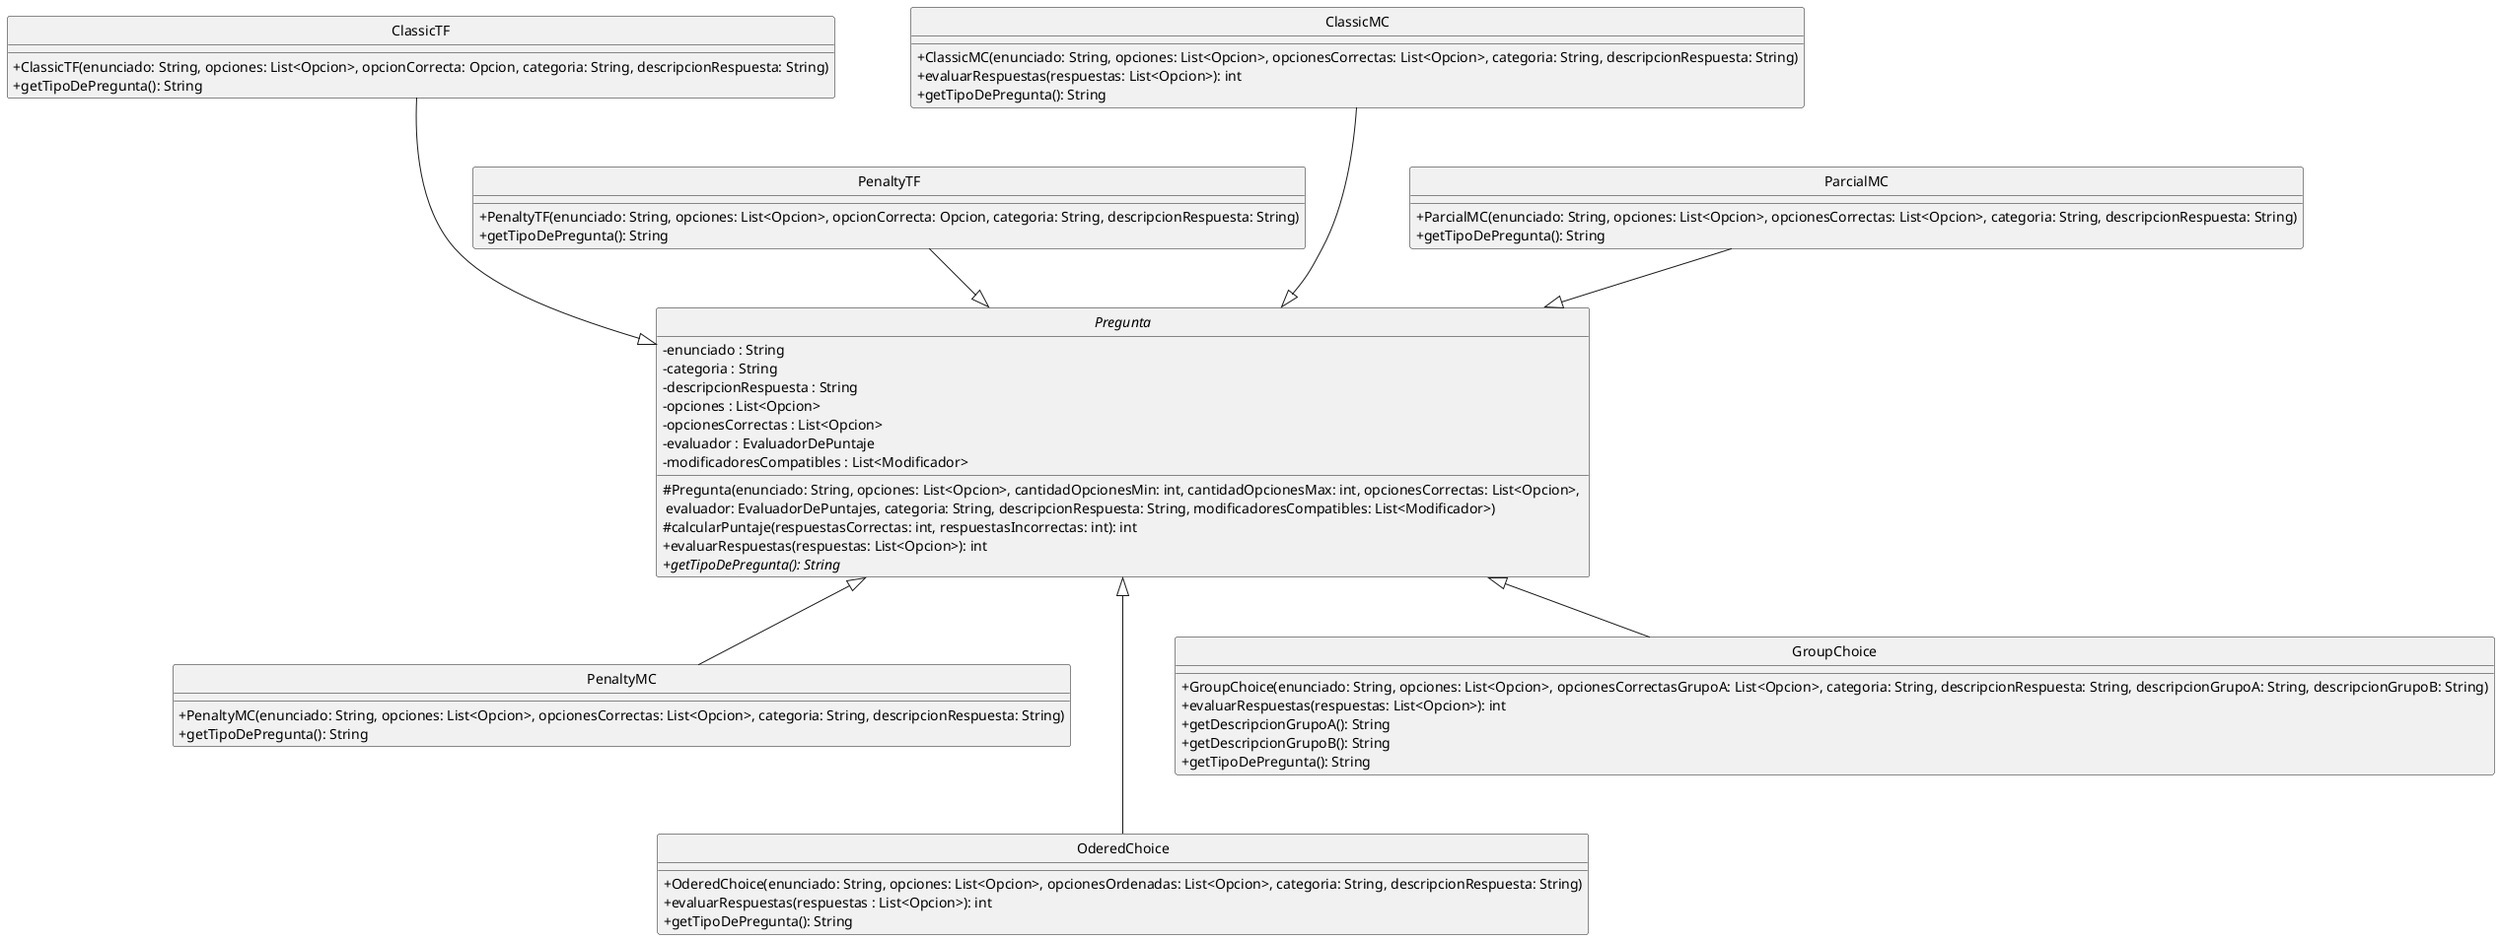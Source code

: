 @startuml

hide circle
skinparam classAttributeIconSize 0
skinparam monochrome true

abstract Pregunta {
    - enunciado : String
    - categoria : String
    - descripcionRespuesta : String
    - opciones : List<Opcion>
    - opcionesCorrectas : List<Opcion>
    - evaluador : EvaluadorDePuntaje
    - modificadoresCompatibles : List<Modificador>
    # Pregunta(enunciado: String, opciones: List<Opcion>, cantidadOpcionesMin: int, cantidadOpcionesMax: int, opcionesCorrectas: List<Opcion>, \n evaluador: EvaluadorDePuntajes, categoria: String, descripcionRespuesta: String, modificadoresCompatibles: List<Modificador>)
    # calcularPuntaje(respuestasCorrectas: int, respuestasIncorrectas: int): int
    + evaluarRespuestas(respuestas: List<Opcion>): int
    + {abstract} getTipoDePregunta(): String
}

class ClassicTF {
    + ClassicTF(enunciado: String, opciones: List<Opcion>, opcionCorrecta: Opcion, categoria: String, descripcionRespuesta: String)
    + getTipoDePregunta(): String
}

class PenaltyTF {
    + PenaltyTF(enunciado: String, opciones: List<Opcion>, opcionCorrecta: Opcion, categoria: String, descripcionRespuesta: String)
    + getTipoDePregunta(): String
}

class ClassicMC {
    + ClassicMC(enunciado: String, opciones: List<Opcion>, opcionesCorrectas: List<Opcion>, categoria: String, descripcionRespuesta: String)
    + evaluarRespuestas(respuestas: List<Opcion>): int
    + getTipoDePregunta(): String
}

class PenaltyMC {
    + PenaltyMC(enunciado: String, opciones: List<Opcion>, opcionesCorrectas: List<Opcion>, categoria: String, descripcionRespuesta: String)
    + getTipoDePregunta(): String
}

class ParcialMC {
    + ParcialMC(enunciado: String, opciones: List<Opcion>, opcionesCorrectas: List<Opcion>, categoria: String, descripcionRespuesta: String)
    + getTipoDePregunta(): String
}

class OderedChoice {
    + OderedChoice(enunciado: String, opciones: List<Opcion>, opcionesOrdenadas: List<Opcion>, categoria: String, descripcionRespuesta: String)
    + evaluarRespuestas(respuestas : List<Opcion>): int
    + getTipoDePregunta(): String
}

class GroupChoice {
    + GroupChoice(enunciado: String, opciones: List<Opcion>, opcionesCorrectasGrupoA: List<Opcion>, categoria: String, descripcionRespuesta: String, descripcionGrupoA: String, descripcionGrupoB: String)
    + evaluarRespuestas(respuestas: List<Opcion>): int
    + getDescripcionGrupoA(): String
    + getDescripcionGrupoB(): String
    + getTipoDePregunta(): String
}

ClassicTF --down-|> Pregunta
ClassicMC --down-|> Pregunta
PenaltyTF -down-|> Pregunta
PenaltyMC -up-|> Pregunta
ParcialMC -down-|> Pregunta
OderedChoice --up-|> Pregunta
GroupChoice -up-|> Pregunta

@enduml
